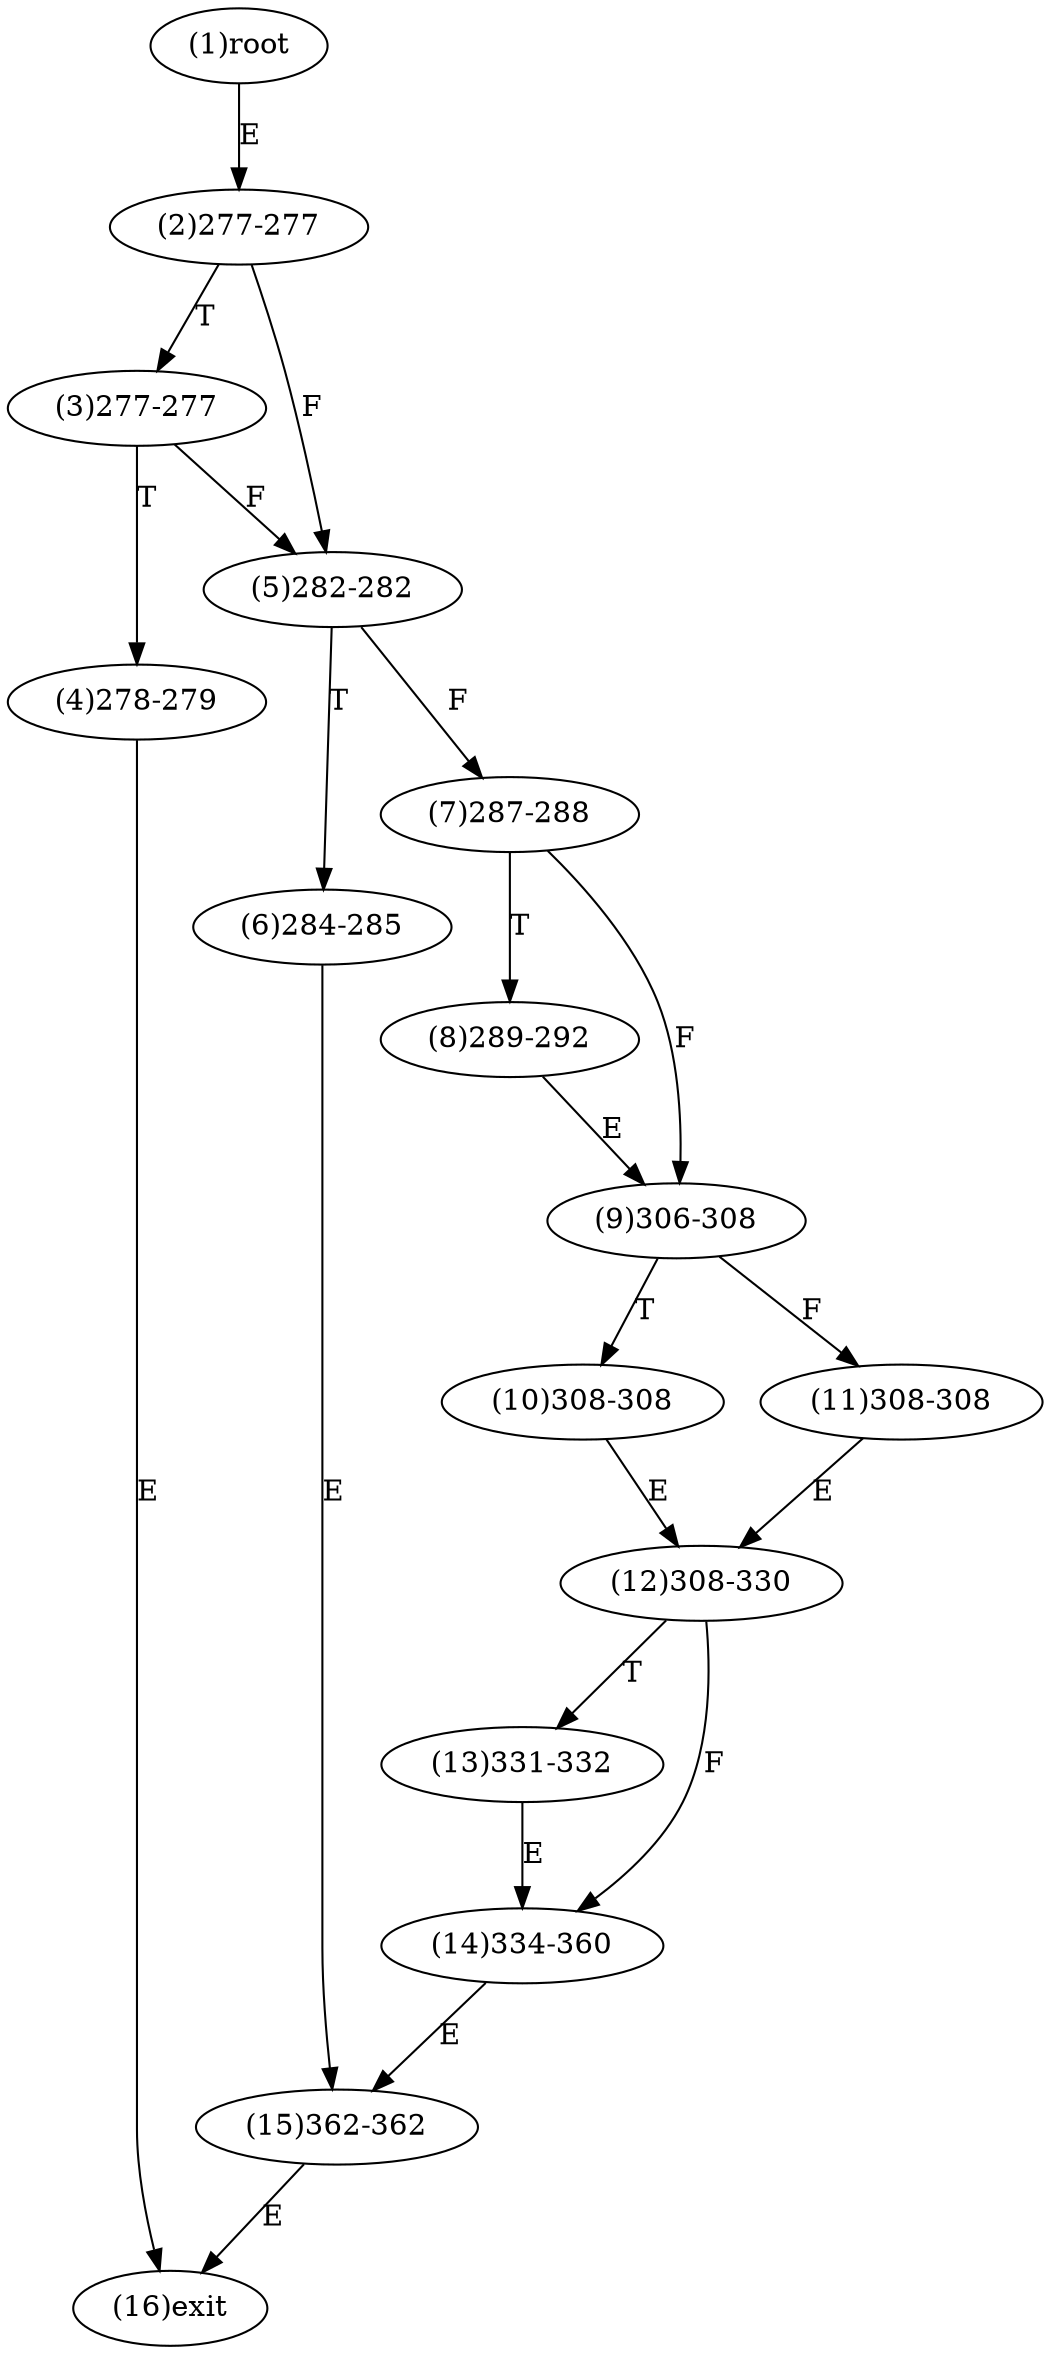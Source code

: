 digraph "" { 
1[ label="(1)root"];
2[ label="(2)277-277"];
3[ label="(3)277-277"];
4[ label="(4)278-279"];
5[ label="(5)282-282"];
6[ label="(6)284-285"];
7[ label="(7)287-288"];
8[ label="(8)289-292"];
9[ label="(9)306-308"];
10[ label="(10)308-308"];
11[ label="(11)308-308"];
12[ label="(12)308-330"];
13[ label="(13)331-332"];
14[ label="(14)334-360"];
15[ label="(15)362-362"];
16[ label="(16)exit"];
1->2[ label="E"];
2->5[ label="F"];
2->3[ label="T"];
3->5[ label="F"];
3->4[ label="T"];
4->16[ label="E"];
5->7[ label="F"];
5->6[ label="T"];
6->15[ label="E"];
7->9[ label="F"];
7->8[ label="T"];
8->9[ label="E"];
9->11[ label="F"];
9->10[ label="T"];
10->12[ label="E"];
11->12[ label="E"];
12->14[ label="F"];
12->13[ label="T"];
13->14[ label="E"];
14->15[ label="E"];
15->16[ label="E"];
}